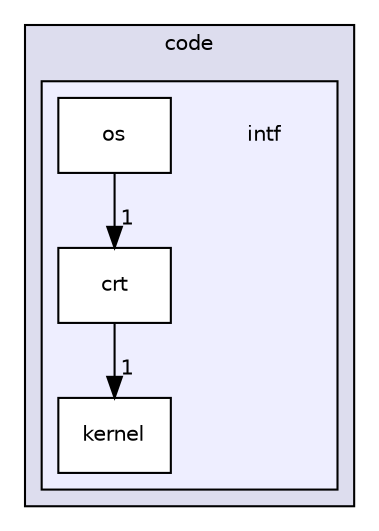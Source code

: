 digraph "gos/code/intf" {
  compound=true
  node [ fontsize="10", fontname="Helvetica"];
  edge [ labelfontsize="10", labelfontname="Helvetica"];
  subgraph clusterdir_f4f4a43ee1c99abf85fe514583a18cbf {
    graph [ bgcolor="#ddddee", pencolor="black", label="code" fontname="Helvetica", fontsize="10", URL="dir_f4f4a43ee1c99abf85fe514583a18cbf.html"]
  subgraph clusterdir_7cfd3f5206138927fc05cd40aea58664 {
    graph [ bgcolor="#eeeeff", pencolor="black", label="" URL="dir_7cfd3f5206138927fc05cd40aea58664.html"];
    dir_7cfd3f5206138927fc05cd40aea58664 [shape=plaintext label="intf"];
    dir_582bfaf57991847c1e2cab9bb85e066a [shape=box label="crt" color="black" fillcolor="white" style="filled" URL="dir_582bfaf57991847c1e2cab9bb85e066a.html"];
    dir_0233dff05e1f363759454728986c035f [shape=box label="kernel" color="black" fillcolor="white" style="filled" URL="dir_0233dff05e1f363759454728986c035f.html"];
    dir_2069c17fd613e10df80fa0047dd7b772 [shape=box label="os" color="black" fillcolor="white" style="filled" URL="dir_2069c17fd613e10df80fa0047dd7b772.html"];
  }
  }
  dir_582bfaf57991847c1e2cab9bb85e066a->dir_0233dff05e1f363759454728986c035f [headlabel="1", labeldistance=1.5 headhref="dir_000007_000008.html"];
  dir_2069c17fd613e10df80fa0047dd7b772->dir_582bfaf57991847c1e2cab9bb85e066a [headlabel="1", labeldistance=1.5 headhref="dir_000009_000007.html"];
}
